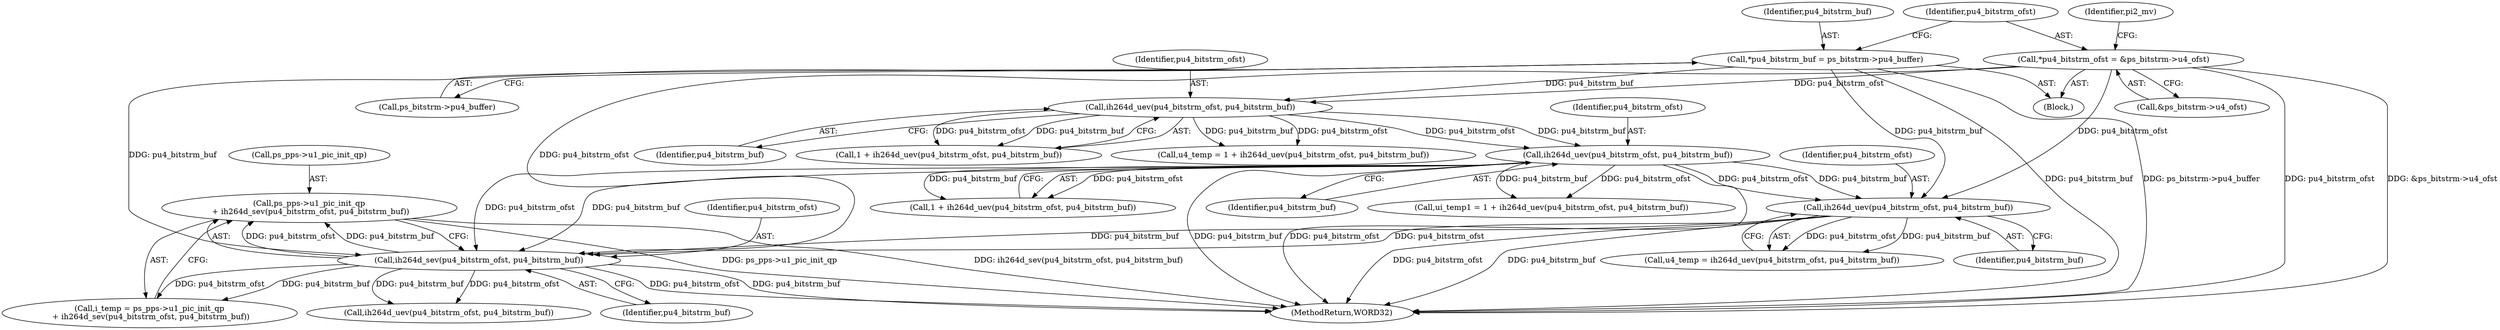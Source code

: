 digraph "0_Android_943323f1d9d3dd5c2634deb26cbe72343ca6b3db_0@pointer" {
"1000962" [label="(Call,ps_pps->u1_pic_init_qp\n + ih264d_sev(pu4_bitstrm_ofst, pu4_bitstrm_buf))"];
"1000966" [label="(Call,ih264d_sev(pu4_bitstrm_ofst, pu4_bitstrm_buf))"];
"1000145" [label="(Call,*pu4_bitstrm_ofst = &ps_bitstrm->u4_ofst)"];
"1000268" [label="(Call,ih264d_uev(pu4_bitstrm_ofst, pu4_bitstrm_buf))"];
"1000256" [label="(Call,ih264d_uev(pu4_bitstrm_ofst, pu4_bitstrm_buf))"];
"1000139" [label="(Call,*pu4_bitstrm_buf = ps_bitstrm->pu4_buffer)"];
"1000940" [label="(Call,ih264d_uev(pu4_bitstrm_ofst, pu4_bitstrm_buf))"];
"1000268" [label="(Call,ih264d_uev(pu4_bitstrm_ofst, pu4_bitstrm_buf))"];
"1001005" [label="(Call,ih264d_uev(pu4_bitstrm_ofst, pu4_bitstrm_buf))"];
"1000942" [label="(Identifier,pu4_bitstrm_buf)"];
"1000269" [label="(Identifier,pu4_bitstrm_ofst)"];
"1000963" [label="(Call,ps_pps->u1_pic_init_qp)"];
"1000254" [label="(Call,1 + ih264d_uev(pu4_bitstrm_ofst, pu4_bitstrm_buf))"];
"1000941" [label="(Identifier,pu4_bitstrm_ofst)"];
"1000938" [label="(Call,u4_temp = ih264d_uev(pu4_bitstrm_ofst, pu4_bitstrm_buf))"];
"1000966" [label="(Call,ih264d_sev(pu4_bitstrm_ofst, pu4_bitstrm_buf))"];
"1000256" [label="(Call,ih264d_uev(pu4_bitstrm_ofst, pu4_bitstrm_buf))"];
"1000962" [label="(Call,ps_pps->u1_pic_init_qp\n + ih264d_sev(pu4_bitstrm_ofst, pu4_bitstrm_buf))"];
"1000940" [label="(Call,ih264d_uev(pu4_bitstrm_ofst, pu4_bitstrm_buf))"];
"1000139" [label="(Call,*pu4_bitstrm_buf = ps_bitstrm->pu4_buffer)"];
"1000270" [label="(Identifier,pu4_bitstrm_buf)"];
"1000159" [label="(Identifier,pi2_mv)"];
"1000140" [label="(Identifier,pu4_bitstrm_buf)"];
"1000967" [label="(Identifier,pu4_bitstrm_ofst)"];
"1000257" [label="(Identifier,pu4_bitstrm_ofst)"];
"1000145" [label="(Call,*pu4_bitstrm_ofst = &ps_bitstrm->u4_ofst)"];
"1000968" [label="(Identifier,pu4_bitstrm_buf)"];
"1000252" [label="(Call,u4_temp = 1 + ih264d_uev(pu4_bitstrm_ofst, pu4_bitstrm_buf))"];
"1001224" [label="(MethodReturn,WORD32)"];
"1000264" [label="(Call,ui_temp1 = 1 + ih264d_uev(pu4_bitstrm_ofst, pu4_bitstrm_buf))"];
"1000258" [label="(Identifier,pu4_bitstrm_buf)"];
"1000118" [label="(Block,)"];
"1000146" [label="(Identifier,pu4_bitstrm_ofst)"];
"1000141" [label="(Call,ps_bitstrm->pu4_buffer)"];
"1000266" [label="(Call,1 + ih264d_uev(pu4_bitstrm_ofst, pu4_bitstrm_buf))"];
"1000147" [label="(Call,&ps_bitstrm->u4_ofst)"];
"1000960" [label="(Call,i_temp = ps_pps->u1_pic_init_qp\n + ih264d_sev(pu4_bitstrm_ofst, pu4_bitstrm_buf))"];
"1000962" -> "1000960"  [label="AST: "];
"1000962" -> "1000966"  [label="CFG: "];
"1000963" -> "1000962"  [label="AST: "];
"1000966" -> "1000962"  [label="AST: "];
"1000960" -> "1000962"  [label="CFG: "];
"1000962" -> "1001224"  [label="DDG: ih264d_sev(pu4_bitstrm_ofst, pu4_bitstrm_buf)"];
"1000962" -> "1001224"  [label="DDG: ps_pps->u1_pic_init_qp"];
"1000966" -> "1000962"  [label="DDG: pu4_bitstrm_ofst"];
"1000966" -> "1000962"  [label="DDG: pu4_bitstrm_buf"];
"1000966" -> "1000968"  [label="CFG: "];
"1000967" -> "1000966"  [label="AST: "];
"1000968" -> "1000966"  [label="AST: "];
"1000966" -> "1001224"  [label="DDG: pu4_bitstrm_ofst"];
"1000966" -> "1001224"  [label="DDG: pu4_bitstrm_buf"];
"1000966" -> "1000960"  [label="DDG: pu4_bitstrm_ofst"];
"1000966" -> "1000960"  [label="DDG: pu4_bitstrm_buf"];
"1000145" -> "1000966"  [label="DDG: pu4_bitstrm_ofst"];
"1000268" -> "1000966"  [label="DDG: pu4_bitstrm_ofst"];
"1000268" -> "1000966"  [label="DDG: pu4_bitstrm_buf"];
"1000940" -> "1000966"  [label="DDG: pu4_bitstrm_ofst"];
"1000940" -> "1000966"  [label="DDG: pu4_bitstrm_buf"];
"1000139" -> "1000966"  [label="DDG: pu4_bitstrm_buf"];
"1000966" -> "1001005"  [label="DDG: pu4_bitstrm_ofst"];
"1000966" -> "1001005"  [label="DDG: pu4_bitstrm_buf"];
"1000145" -> "1000118"  [label="AST: "];
"1000145" -> "1000147"  [label="CFG: "];
"1000146" -> "1000145"  [label="AST: "];
"1000147" -> "1000145"  [label="AST: "];
"1000159" -> "1000145"  [label="CFG: "];
"1000145" -> "1001224"  [label="DDG: pu4_bitstrm_ofst"];
"1000145" -> "1001224"  [label="DDG: &ps_bitstrm->u4_ofst"];
"1000145" -> "1000256"  [label="DDG: pu4_bitstrm_ofst"];
"1000145" -> "1000940"  [label="DDG: pu4_bitstrm_ofst"];
"1000268" -> "1000266"  [label="AST: "];
"1000268" -> "1000270"  [label="CFG: "];
"1000269" -> "1000268"  [label="AST: "];
"1000270" -> "1000268"  [label="AST: "];
"1000266" -> "1000268"  [label="CFG: "];
"1000268" -> "1001224"  [label="DDG: pu4_bitstrm_ofst"];
"1000268" -> "1001224"  [label="DDG: pu4_bitstrm_buf"];
"1000268" -> "1000264"  [label="DDG: pu4_bitstrm_ofst"];
"1000268" -> "1000264"  [label="DDG: pu4_bitstrm_buf"];
"1000268" -> "1000266"  [label="DDG: pu4_bitstrm_ofst"];
"1000268" -> "1000266"  [label="DDG: pu4_bitstrm_buf"];
"1000256" -> "1000268"  [label="DDG: pu4_bitstrm_ofst"];
"1000256" -> "1000268"  [label="DDG: pu4_bitstrm_buf"];
"1000268" -> "1000940"  [label="DDG: pu4_bitstrm_ofst"];
"1000268" -> "1000940"  [label="DDG: pu4_bitstrm_buf"];
"1000256" -> "1000254"  [label="AST: "];
"1000256" -> "1000258"  [label="CFG: "];
"1000257" -> "1000256"  [label="AST: "];
"1000258" -> "1000256"  [label="AST: "];
"1000254" -> "1000256"  [label="CFG: "];
"1000256" -> "1000252"  [label="DDG: pu4_bitstrm_ofst"];
"1000256" -> "1000252"  [label="DDG: pu4_bitstrm_buf"];
"1000256" -> "1000254"  [label="DDG: pu4_bitstrm_ofst"];
"1000256" -> "1000254"  [label="DDG: pu4_bitstrm_buf"];
"1000139" -> "1000256"  [label="DDG: pu4_bitstrm_buf"];
"1000139" -> "1000118"  [label="AST: "];
"1000139" -> "1000141"  [label="CFG: "];
"1000140" -> "1000139"  [label="AST: "];
"1000141" -> "1000139"  [label="AST: "];
"1000146" -> "1000139"  [label="CFG: "];
"1000139" -> "1001224"  [label="DDG: ps_bitstrm->pu4_buffer"];
"1000139" -> "1001224"  [label="DDG: pu4_bitstrm_buf"];
"1000139" -> "1000940"  [label="DDG: pu4_bitstrm_buf"];
"1000940" -> "1000938"  [label="AST: "];
"1000940" -> "1000942"  [label="CFG: "];
"1000941" -> "1000940"  [label="AST: "];
"1000942" -> "1000940"  [label="AST: "];
"1000938" -> "1000940"  [label="CFG: "];
"1000940" -> "1001224"  [label="DDG: pu4_bitstrm_buf"];
"1000940" -> "1001224"  [label="DDG: pu4_bitstrm_ofst"];
"1000940" -> "1000938"  [label="DDG: pu4_bitstrm_ofst"];
"1000940" -> "1000938"  [label="DDG: pu4_bitstrm_buf"];
}
